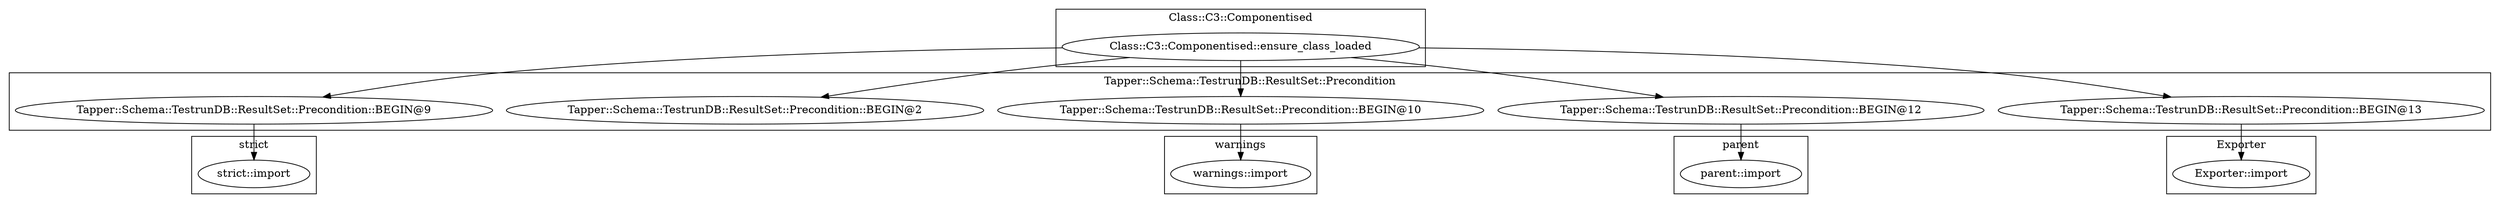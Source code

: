 digraph {
graph [overlap=false]
subgraph cluster_parent {
	label="parent";
	"parent::import";
}
subgraph cluster_Tapper_Schema_TestrunDB_ResultSet_Precondition {
	label="Tapper::Schema::TestrunDB::ResultSet::Precondition";
	"Tapper::Schema::TestrunDB::ResultSet::Precondition::BEGIN@9";
	"Tapper::Schema::TestrunDB::ResultSet::Precondition::BEGIN@10";
	"Tapper::Schema::TestrunDB::ResultSet::Precondition::BEGIN@12";
	"Tapper::Schema::TestrunDB::ResultSet::Precondition::BEGIN@2";
	"Tapper::Schema::TestrunDB::ResultSet::Precondition::BEGIN@13";
}
subgraph cluster_Exporter {
	label="Exporter";
	"Exporter::import";
}
subgraph cluster_Class_C3_Componentised {
	label="Class::C3::Componentised";
	"Class::C3::Componentised::ensure_class_loaded";
}
subgraph cluster_warnings {
	label="warnings";
	"warnings::import";
}
subgraph cluster_strict {
	label="strict";
	"strict::import";
}
"Tapper::Schema::TestrunDB::ResultSet::Precondition::BEGIN@13" -> "Exporter::import";
"Class::C3::Componentised::ensure_class_loaded" -> "Tapper::Schema::TestrunDB::ResultSet::Precondition::BEGIN@12";
"Tapper::Schema::TestrunDB::ResultSet::Precondition::BEGIN@10" -> "warnings::import";
"Class::C3::Componentised::ensure_class_loaded" -> "Tapper::Schema::TestrunDB::ResultSet::Precondition::BEGIN@10";
"Tapper::Schema::TestrunDB::ResultSet::Precondition::BEGIN@9" -> "strict::import";
"Tapper::Schema::TestrunDB::ResultSet::Precondition::BEGIN@12" -> "parent::import";
"Class::C3::Componentised::ensure_class_loaded" -> "Tapper::Schema::TestrunDB::ResultSet::Precondition::BEGIN@13";
"Class::C3::Componentised::ensure_class_loaded" -> "Tapper::Schema::TestrunDB::ResultSet::Precondition::BEGIN@2";
"Class::C3::Componentised::ensure_class_loaded" -> "Tapper::Schema::TestrunDB::ResultSet::Precondition::BEGIN@9";
}

